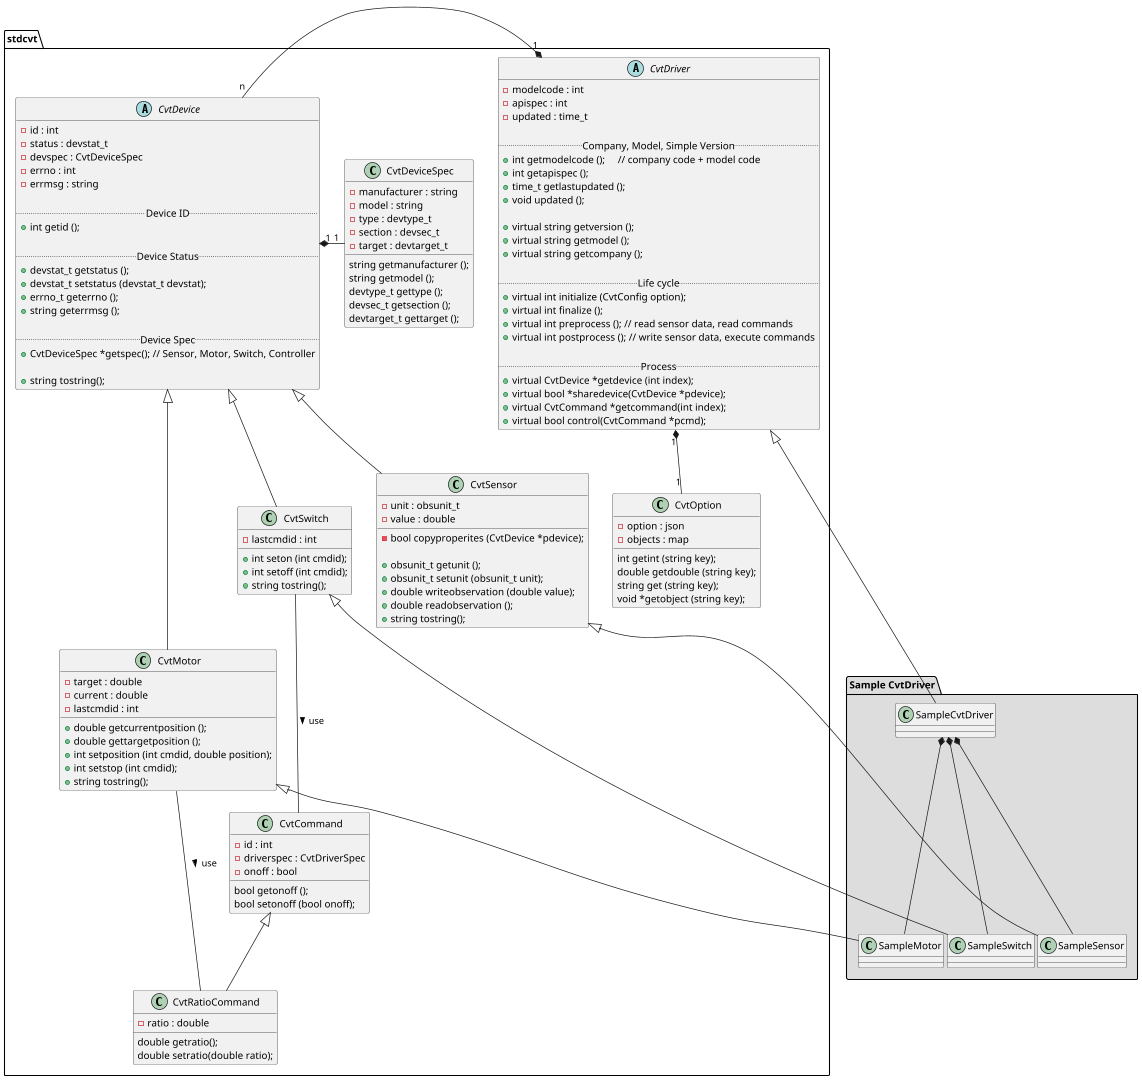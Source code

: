 @startuml

scale 1920*1080

package stdcvt {

    abstract class CvtDriver {
     - modelcode : int
     - apispec : int
     - updated : time_t

     .. Company, Model, Simple Version ..
     + int getmodelcode ();     // company code + model code
     + int getapispec ();
     + time_t getlastupdated ();
     + void updated ();

     + virtual string getversion ();
     + virtual string getmodel ();
     + virtual string getcompany ();

     .. Life cycle ..
     + virtual int initialize (CvtConfig option);
     + virtual int finalize ();
     + virtual int preprocess (); // read sensor data, read commands
     + virtual int postprocess (); // write sensor data, execute commands

     .. Process ..
     + virtual CvtDevice *getdevice (int index);
     + virtual bool *sharedevice(CvtDevice *pdevice);
     + virtual CvtCommand *getcommand(int index);
     + virtual bool control(CvtCommand *pcmd);
    }

    class CvtDeviceSpec {
     - manufacturer : string
     - model : string
     - type : devtype_t
     - section : devsec_t
     - target : devtarget_t

     string getmanufacturer ();
     string getmodel ();
     devtype_t gettype ();
     devsec_t getsection ();
     devtarget_t gettarget ();
    }

    abstract class CvtDevice {
     - id : int
     - status : devstat_t
     - devspec : CvtDeviceSpec
     - errno : int
     - errmsg : string

     .. Device ID ..
     + int getid ();

     .. Device Status ..
     + devstat_t getstatus ();
     + devstat_t setstatus (devstat_t devstat);
     + errno_t geterrno ();
     + string geterrmsg ();

     .. Device Spec ..
     + CvtDeviceSpec *getspec(); // Sensor, Motor, Switch, Controller

     + string tostring();
    }

    class CvtSensor {
     - unit : obsunit_t
     - value : double
     - bool copyproperites (CvtDevice *pdevice);

     + obsunit_t getunit ();
     + obsunit_t setunit (obsunit_t unit);
     + double writeobservation (double value);
     + double readobservation ();
     + string tostring();
    }

    class CvtMotor {
     - target : double
     - current : double
     - lastcmdid : int
     + double getcurrentposition ();
     + double gettargetposition ();
     + int setposition (int cmdid, double position);
     + int setstop (int cmdid);
     + string tostring();
    }

    class CvtSwitch {
     - lastcmdid : int
     + int seton (int cmdid);
     + int setoff (int cmdid);
     + string tostring();
    }

    class CvtCommand {
     - id : int
     - driverspec : CvtDriverSpec
     - onoff : bool

     bool getonoff ();
     bool setonoff (bool onoff);
    }

    class CvtRatioCommand {
     - ratio : double
     double getratio();
     double setratio(double ratio);
    }

    class CvtOption {
     - option : json
     - objects : map

     int getint (string key);
     double getdouble (string key);
     string get (string key);
     void *getobject (string key);
    }

    CvtCommand <|-- CvtRatioCommand

    CvtDriver "1" *- "n" CvtDevice
    CvtDriver "1" *-- "1" CvtOption

    CvtDevice <|-- CvtSensor
    CvtDevice <|-- CvtMotor
    CvtDevice <|-- CvtSwitch

    CvtDevice "1" *- "1" CvtDeviceSpec

    CvtMotor -- CvtRatioCommand : > use
    CvtSwitch -- CvtCommand : > use
}

package "Sample CvtDriver" #DDDDDD {
    class SampleCvtDriver {
    }

    CvtDriver <|-- SampleCvtDriver

    class SampleSensor {
    }

    class SampleMotor {
    }

    class SampleSwitch {
    }

    CvtSensor <|-- SampleSensor
    CvtMotor <|-- SampleMotor
    CvtSwitch <|-- SampleSwitch

    SampleCvtDriver *-- SampleSensor
    SampleCvtDriver *-- SampleMotor
    SampleCvtDriver *-- SampleSwitch
}

@enduml
